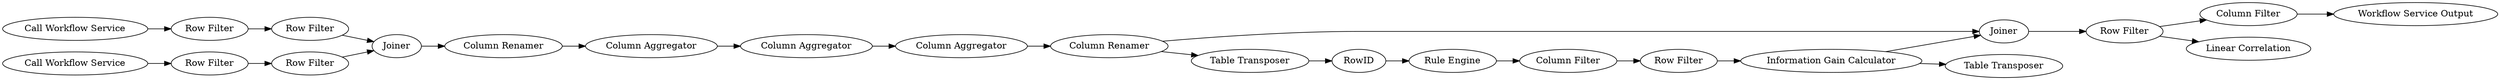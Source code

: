 digraph {
	"-6935727452511333519_80" [label="Column Filter"]
	"-6935727452511333519_71" [label="Rule Engine"]
	"-6935727452511333519_62" [label="Column Renamer"]
	"-6935727452511333519_68" [label=RowID]
	"-6935727452511333519_89" [label="Workflow Service Output"]
	"-6935727452511333519_50" [label="Row Filter"]
	"-6935727452511333519_15" [label="Row Filter"]
	"-6935727452511333519_78" [label="Row Filter"]
	"-6935727452511333519_73" [label="Row Filter"]
	"-6935727452511333519_55" [label="Row Filter"]
	"-6935727452511333519_59" [label="Column Aggregator"]
	"-6935727452511333519_60" [label="Column Aggregator"]
	"-6935727452511333519_42" [label="Row Filter"]
	"-6935727452511333519_77" [label=Joiner]
	"-6935727452511333519_1" [label="Call Workflow Service"]
	"-6935727452511333519_56" [label=Joiner]
	"-6935727452511333519_67" [label="Table Transposer"]
	"-6935727452511333519_45" [label="Call Workflow Service"]
	"-6935727452511333519_57" [label="Column Renamer"]
	"-6935727452511333519_72" [label="Column Filter"]
	"-6935727452511333519_75" [label="Information Gain Calculator"]
	"-6935727452511333519_79" [label="Linear Correlation"]
	"-6935727452511333519_61" [label="Column Aggregator"]
	"-6935727452511333519_76" [label="Table Transposer"]
	"-6935727452511333519_72" -> "-6935727452511333519_73"
	"-6935727452511333519_55" -> "-6935727452511333519_56"
	"-6935727452511333519_15" -> "-6935727452511333519_55"
	"-6935727452511333519_78" -> "-6935727452511333519_80"
	"-6935727452511333519_75" -> "-6935727452511333519_77"
	"-6935727452511333519_77" -> "-6935727452511333519_78"
	"-6935727452511333519_62" -> "-6935727452511333519_77"
	"-6935727452511333519_75" -> "-6935727452511333519_76"
	"-6935727452511333519_42" -> "-6935727452511333519_50"
	"-6935727452511333519_45" -> "-6935727452511333519_42"
	"-6935727452511333519_73" -> "-6935727452511333519_75"
	"-6935727452511333519_71" -> "-6935727452511333519_72"
	"-6935727452511333519_67" -> "-6935727452511333519_68"
	"-6935727452511333519_60" -> "-6935727452511333519_61"
	"-6935727452511333519_56" -> "-6935727452511333519_57"
	"-6935727452511333519_78" -> "-6935727452511333519_79"
	"-6935727452511333519_61" -> "-6935727452511333519_62"
	"-6935727452511333519_1" -> "-6935727452511333519_15"
	"-6935727452511333519_59" -> "-6935727452511333519_60"
	"-6935727452511333519_62" -> "-6935727452511333519_67"
	"-6935727452511333519_50" -> "-6935727452511333519_56"
	"-6935727452511333519_57" -> "-6935727452511333519_59"
	"-6935727452511333519_68" -> "-6935727452511333519_71"
	"-6935727452511333519_80" -> "-6935727452511333519_89"
	rankdir=LR
}
